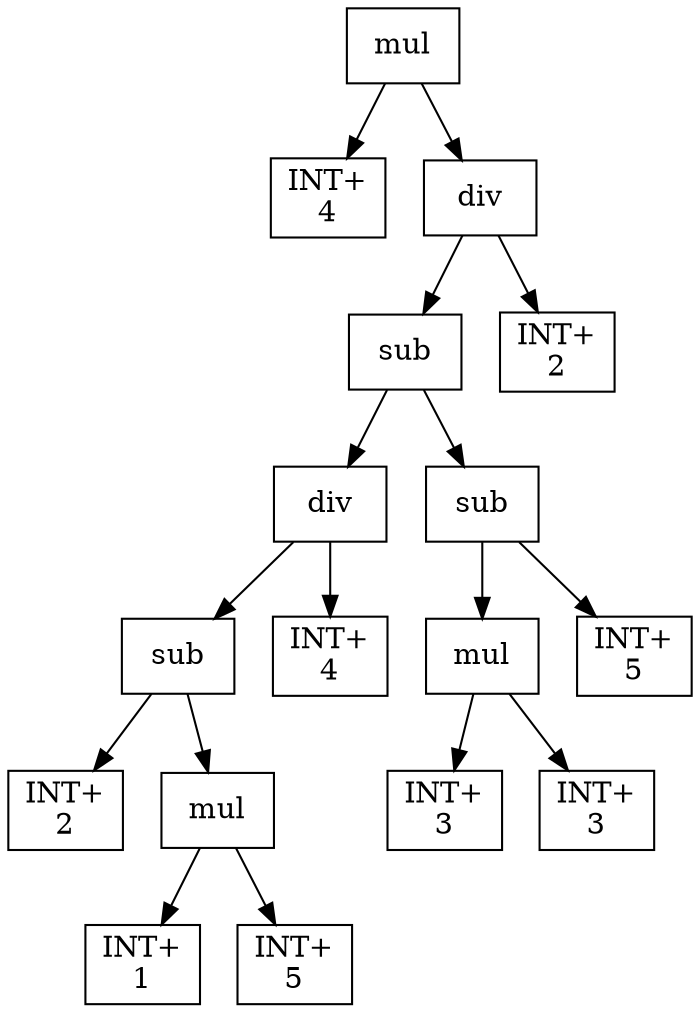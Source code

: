 digraph expr {
  node [shape=box];
  n1 [label="mul"];
  n2 [label="INT+\n4"];
  n3 [label="div"];
  n4 [label="sub"];
  n5 [label="div"];
  n6 [label="sub"];
  n7 [label="INT+\n2"];
  n8 [label="mul"];
  n9 [label="INT+\n1"];
  n10 [label="INT+\n5"];
  n8 -> n9;
  n8 -> n10;
  n6 -> n7;
  n6 -> n8;
  n11 [label="INT+\n4"];
  n5 -> n6;
  n5 -> n11;
  n12 [label="sub"];
  n13 [label="mul"];
  n14 [label="INT+\n3"];
  n15 [label="INT+\n3"];
  n13 -> n14;
  n13 -> n15;
  n16 [label="INT+\n5"];
  n12 -> n13;
  n12 -> n16;
  n4 -> n5;
  n4 -> n12;
  n17 [label="INT+\n2"];
  n3 -> n4;
  n3 -> n17;
  n1 -> n2;
  n1 -> n3;
}